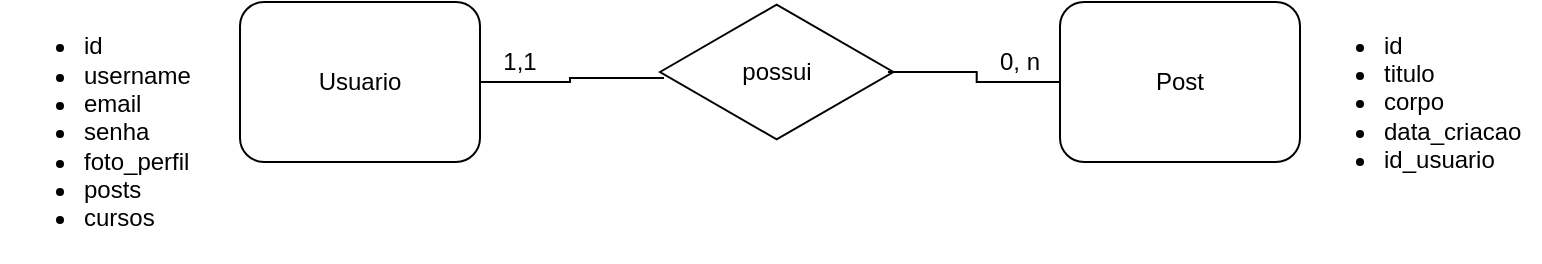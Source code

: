 <mxfile version="24.4.13" type="github">
  <diagram id="C5RBs43oDa-KdzZeNtuy" name="Page-1">
    <mxGraphModel dx="1434" dy="738" grid="1" gridSize="10" guides="1" tooltips="1" connect="1" arrows="1" fold="1" page="1" pageScale="1" pageWidth="827" pageHeight="1169" math="0" shadow="0">
      <root>
        <mxCell id="WIyWlLk6GJQsqaUBKTNV-0" />
        <mxCell id="WIyWlLk6GJQsqaUBKTNV-1" parent="WIyWlLk6GJQsqaUBKTNV-0" />
        <mxCell id="_gHWQhR9DUMVwC6P0-jH-0" value="Usuario" style="rounded=1;whiteSpace=wrap;html=1;" vertex="1" parent="WIyWlLk6GJQsqaUBKTNV-1">
          <mxGeometry x="160" y="200" width="120" height="80" as="geometry" />
        </mxCell>
        <mxCell id="_gHWQhR9DUMVwC6P0-jH-1" value="Post" style="rounded=1;whiteSpace=wrap;html=1;" vertex="1" parent="WIyWlLk6GJQsqaUBKTNV-1">
          <mxGeometry x="570" y="200" width="120" height="80" as="geometry" />
        </mxCell>
        <mxCell id="_gHWQhR9DUMVwC6P0-jH-2" value="possui" style="html=1;whiteSpace=wrap;aspect=fixed;shape=isoRectangle;" vertex="1" parent="WIyWlLk6GJQsqaUBKTNV-1">
          <mxGeometry x="370" y="200" width="116.67" height="70" as="geometry" />
        </mxCell>
        <mxCell id="_gHWQhR9DUMVwC6P0-jH-4" style="edgeStyle=orthogonalEdgeStyle;rounded=0;orthogonalLoop=1;jettySize=auto;html=1;entryX=0.017;entryY=0.543;entryDx=0;entryDy=0;entryPerimeter=0;endArrow=none;endFill=0;" edge="1" parent="WIyWlLk6GJQsqaUBKTNV-1" source="_gHWQhR9DUMVwC6P0-jH-0" target="_gHWQhR9DUMVwC6P0-jH-2">
          <mxGeometry relative="1" as="geometry" />
        </mxCell>
        <mxCell id="_gHWQhR9DUMVwC6P0-jH-5" style="edgeStyle=orthogonalEdgeStyle;rounded=0;orthogonalLoop=1;jettySize=auto;html=1;entryX=0.977;entryY=0.5;entryDx=0;entryDy=0;entryPerimeter=0;endArrow=none;endFill=0;" edge="1" parent="WIyWlLk6GJQsqaUBKTNV-1" source="_gHWQhR9DUMVwC6P0-jH-1" target="_gHWQhR9DUMVwC6P0-jH-2">
          <mxGeometry relative="1" as="geometry" />
        </mxCell>
        <UserObject label="1,1" placeholders="1" name="Variable" id="_gHWQhR9DUMVwC6P0-jH-7">
          <mxCell style="text;html=1;strokeColor=none;fillColor=none;align=center;verticalAlign=middle;whiteSpace=wrap;overflow=hidden;" vertex="1" parent="WIyWlLk6GJQsqaUBKTNV-1">
            <mxGeometry x="260" y="220" width="80" height="20" as="geometry" />
          </mxCell>
        </UserObject>
        <UserObject label="0, n" placeholders="1" name="Variable" id="_gHWQhR9DUMVwC6P0-jH-10">
          <mxCell style="text;html=1;strokeColor=none;fillColor=none;align=center;verticalAlign=middle;whiteSpace=wrap;overflow=hidden;" vertex="1" parent="WIyWlLk6GJQsqaUBKTNV-1">
            <mxGeometry x="510" y="220" width="80" height="20" as="geometry" />
          </mxCell>
        </UserObject>
        <mxCell id="_gHWQhR9DUMVwC6P0-jH-11" value="&lt;ul&gt;&lt;li&gt;id&lt;/li&gt;&lt;li&gt;username&lt;/li&gt;&lt;li&gt;email&lt;/li&gt;&lt;li&gt;senha&lt;/li&gt;&lt;li&gt;foto_perfil&lt;/li&gt;&lt;li&gt;posts&lt;/li&gt;&lt;li&gt;cursos&lt;/li&gt;&lt;/ul&gt;" style="text;strokeColor=none;fillColor=none;html=1;whiteSpace=wrap;verticalAlign=middle;overflow=hidden;" vertex="1" parent="WIyWlLk6GJQsqaUBKTNV-1">
          <mxGeometry x="40" y="200" width="120" height="130" as="geometry" />
        </mxCell>
        <mxCell id="_gHWQhR9DUMVwC6P0-jH-12" value="&lt;ul&gt;&lt;li&gt;id&lt;/li&gt;&lt;li&gt;titulo&lt;/li&gt;&lt;li&gt;corpo&lt;/li&gt;&lt;li&gt;data_criacao&lt;/li&gt;&lt;li&gt;id_usuario&lt;/li&gt;&lt;/ul&gt;" style="text;strokeColor=none;fillColor=none;html=1;whiteSpace=wrap;verticalAlign=middle;overflow=hidden;" vertex="1" parent="WIyWlLk6GJQsqaUBKTNV-1">
          <mxGeometry x="690" y="200" width="120" height="100" as="geometry" />
        </mxCell>
      </root>
    </mxGraphModel>
  </diagram>
</mxfile>
